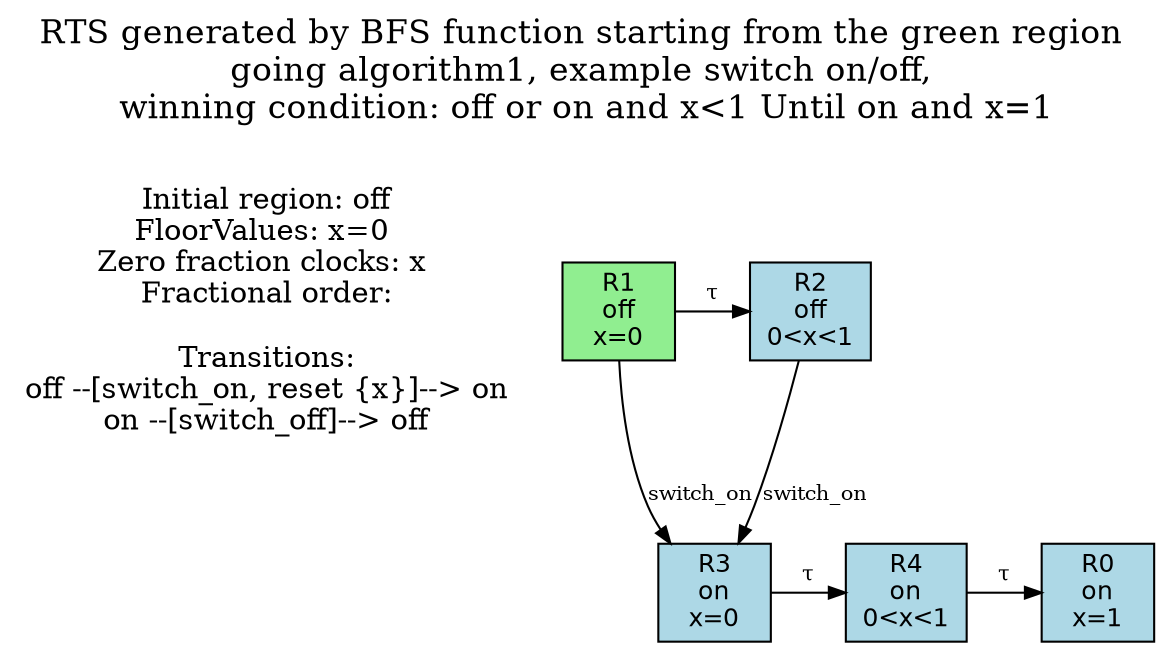 digraph RTS {
  rankdir=TB;
  splines=true;
  label="RTS generated by BFS function starting from the green region\ngoing algorithm1, example switch on/off,
 winning condition: off or on and x<1 Until on and x=1

";
  labelloc=t;
  fontsize=16;
  Info [shape=plaintext, label="Initial region: off\nFloorValues: x=0 \nZero fraction clocks: x \nFractional order:\n\nTransitions:\noff --[switch_on, reset {x}]--> on\non --[switch_off]--> off\n"];
  node [shape=box, style=filled, fillcolor=white, fontname=Helvetica, fontsize=12];
  edge [fontsize=10, color=black, arrowsize=0.8];
  R0 [label="R0\non
x=1", fillcolor=lightblue];
  R1 [label="R1\noff
x=0", fillcolor=lightgreen];
  R2 [label="R2\noff
0<x<1", fillcolor=lightblue];
  R3 [label="R3\non
x=0", fillcolor=lightblue];
  R4 [label="R4\non
0<x<1", fillcolor=lightblue];
  { rank=same; R2; R1; }
  { rank=same; R4; R3; R0; }
  R1 -> R2 [label="τ"];
  R1 -> R3 [label="switch_on"];
  R2 -> R3 [label="switch_on"];
  R3 -> R4 [label="τ"];
  R4 -> R0 [label="τ"];
}
